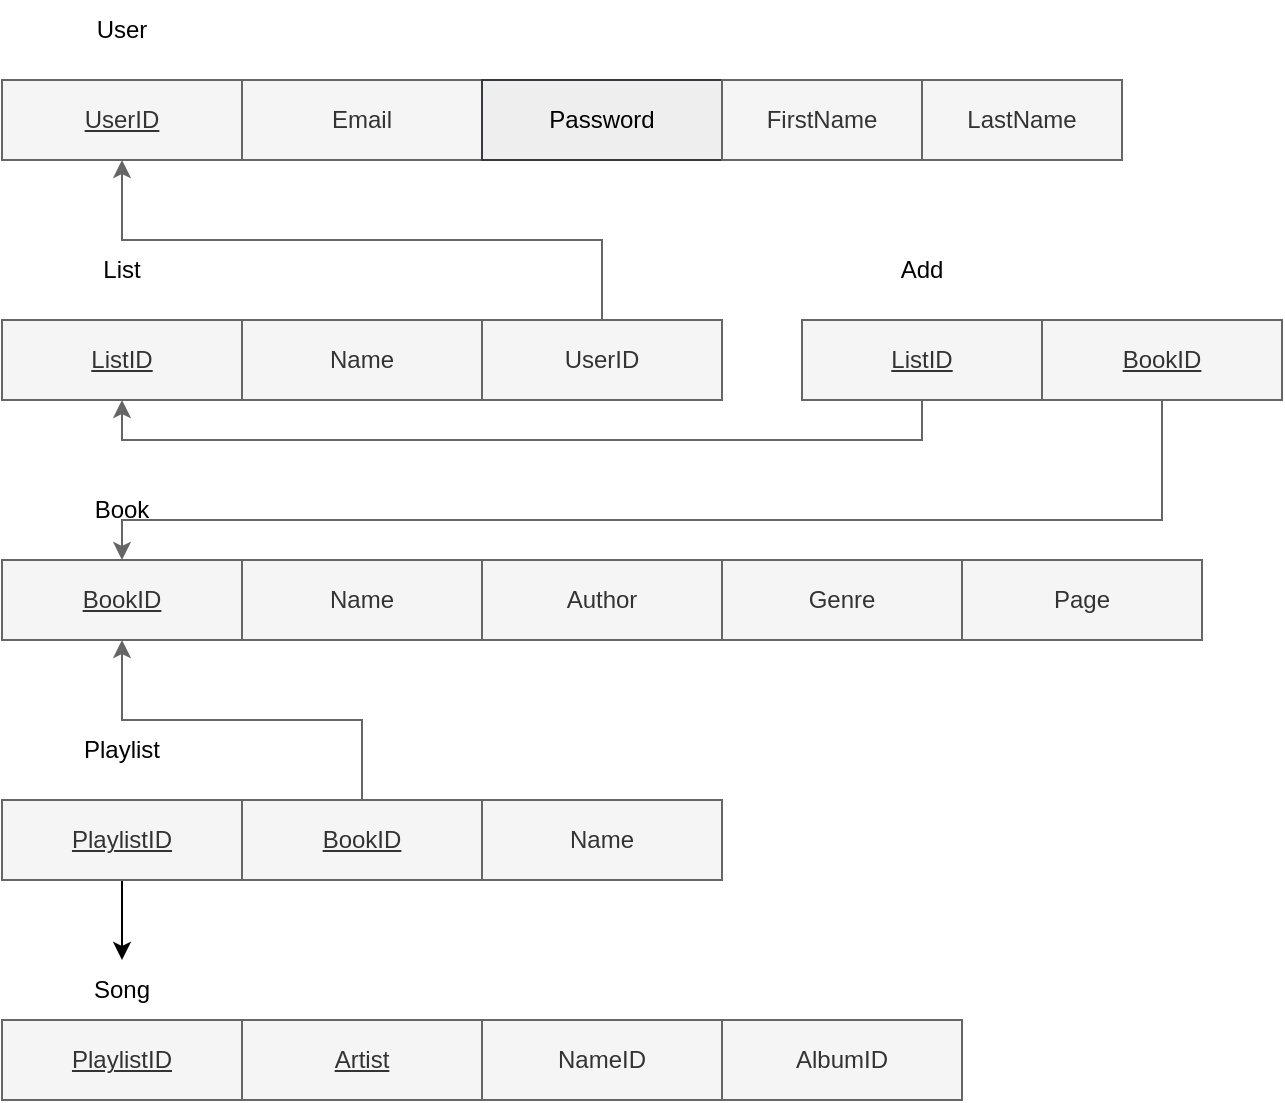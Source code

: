 <mxfile version="21.7.5" type="github">
  <diagram name="Página-1" id="8em8w8y3VOQJkTMZPaJ-">
    <mxGraphModel dx="839" dy="446" grid="1" gridSize="10" guides="1" tooltips="1" connect="1" arrows="1" fold="1" page="1" pageScale="1" pageWidth="827" pageHeight="1169" math="0" shadow="0">
      <root>
        <mxCell id="0" />
        <mxCell id="1" parent="0" />
        <mxCell id="TRQr2jrMH7pnlZeJg-85-1" value="&lt;u&gt;UserID&lt;/u&gt;" style="rounded=0;whiteSpace=wrap;html=1;fillColor=#f5f5f5;fontColor=#333333;strokeColor=#666666;" parent="1" vertex="1">
          <mxGeometry x="93" y="160" width="120" height="40" as="geometry" />
        </mxCell>
        <mxCell id="TRQr2jrMH7pnlZeJg-85-9" value="Email" style="rounded=0;whiteSpace=wrap;html=1;fillColor=#f5f5f5;fontColor=#333333;strokeColor=#666666;" parent="1" vertex="1">
          <mxGeometry x="213" y="160" width="120" height="40" as="geometry" />
        </mxCell>
        <mxCell id="TRQr2jrMH7pnlZeJg-85-10" value="User" style="text;html=1;align=center;verticalAlign=middle;whiteSpace=wrap;rounded=0;" parent="1" vertex="1">
          <mxGeometry x="93" y="120" width="120" height="30" as="geometry" />
        </mxCell>
        <mxCell id="TRQr2jrMH7pnlZeJg-85-11" value="Password" style="rounded=0;whiteSpace=wrap;html=1;fillColor=#eeeeee;strokeColor=#36393d;" parent="1" vertex="1">
          <mxGeometry x="333" y="160" width="120" height="40" as="geometry" />
        </mxCell>
        <mxCell id="TRQr2jrMH7pnlZeJg-85-12" value="FirstName" style="rounded=0;whiteSpace=wrap;html=1;fillColor=#f5f5f5;fontColor=#333333;strokeColor=#666666;" parent="1" vertex="1">
          <mxGeometry x="453" y="160" width="100" height="40" as="geometry" />
        </mxCell>
        <mxCell id="TRQr2jrMH7pnlZeJg-85-13" value="LastName" style="rounded=0;whiteSpace=wrap;html=1;fillColor=#f5f5f5;fontColor=#333333;strokeColor=#666666;" parent="1" vertex="1">
          <mxGeometry x="553" y="160" width="100" height="40" as="geometry" />
        </mxCell>
        <mxCell id="TRQr2jrMH7pnlZeJg-85-15" value="&lt;u&gt;ListID&lt;/u&gt;" style="rounded=0;whiteSpace=wrap;html=1;fillColor=#f5f5f5;fontColor=#333333;strokeColor=#666666;" parent="1" vertex="1">
          <mxGeometry x="93" y="280" width="120" height="40" as="geometry" />
        </mxCell>
        <mxCell id="TRQr2jrMH7pnlZeJg-85-16" value="Name" style="rounded=0;whiteSpace=wrap;html=1;fillColor=#f5f5f5;fontColor=#333333;strokeColor=#666666;" parent="1" vertex="1">
          <mxGeometry x="213" y="280" width="120" height="40" as="geometry" />
        </mxCell>
        <mxCell id="TRQr2jrMH7pnlZeJg-85-17" value="List" style="text;html=1;align=center;verticalAlign=middle;whiteSpace=wrap;rounded=0;" parent="1" vertex="1">
          <mxGeometry x="93" y="240" width="120" height="30" as="geometry" />
        </mxCell>
        <mxCell id="TRQr2jrMH7pnlZeJg-85-40" value="" style="edgeStyle=orthogonalEdgeStyle;rounded=0;orthogonalLoop=1;jettySize=auto;html=1;entryX=0.5;entryY=1;entryDx=0;entryDy=0;fillColor=#f5f5f5;strokeColor=#666666;" parent="1" source="TRQr2jrMH7pnlZeJg-85-18" target="TRQr2jrMH7pnlZeJg-85-1" edge="1">
          <mxGeometry relative="1" as="geometry">
            <mxPoint x="153" y="210" as="targetPoint" />
            <Array as="points">
              <mxPoint x="393" y="240" />
              <mxPoint x="153" y="240" />
            </Array>
          </mxGeometry>
        </mxCell>
        <mxCell id="TRQr2jrMH7pnlZeJg-85-18" value="UserID" style="rounded=0;whiteSpace=wrap;html=1;fillColor=#f5f5f5;fontColor=#333333;strokeColor=#666666;" parent="1" vertex="1">
          <mxGeometry x="333" y="280" width="120" height="40" as="geometry" />
        </mxCell>
        <mxCell id="TRQr2jrMH7pnlZeJg-85-21" value="&lt;u&gt;BookID&lt;/u&gt;" style="rounded=0;whiteSpace=wrap;html=1;fillColor=#f5f5f5;fontColor=#333333;strokeColor=#666666;" parent="1" vertex="1">
          <mxGeometry x="93" y="400" width="120" height="40" as="geometry" />
        </mxCell>
        <mxCell id="TRQr2jrMH7pnlZeJg-85-22" value="Name" style="rounded=0;whiteSpace=wrap;html=1;fillColor=#f5f5f5;fontColor=#333333;strokeColor=#666666;" parent="1" vertex="1">
          <mxGeometry x="213" y="400" width="120" height="40" as="geometry" />
        </mxCell>
        <mxCell id="TRQr2jrMH7pnlZeJg-85-23" value="Book" style="text;html=1;align=center;verticalAlign=middle;whiteSpace=wrap;rounded=0;" parent="1" vertex="1">
          <mxGeometry x="93" y="360" width="120" height="30" as="geometry" />
        </mxCell>
        <mxCell id="TRQr2jrMH7pnlZeJg-85-24" value="Author" style="rounded=0;whiteSpace=wrap;html=1;fillColor=#f5f5f5;fontColor=#333333;strokeColor=#666666;" parent="1" vertex="1">
          <mxGeometry x="333" y="400" width="120" height="40" as="geometry" />
        </mxCell>
        <mxCell id="TRQr2jrMH7pnlZeJg-85-25" value="Genre" style="rounded=0;whiteSpace=wrap;html=1;fillColor=#f5f5f5;fontColor=#333333;strokeColor=#666666;" parent="1" vertex="1">
          <mxGeometry x="453" y="400" width="120" height="40" as="geometry" />
        </mxCell>
        <mxCell id="TRQr2jrMH7pnlZeJg-85-26" value="Page" style="rounded=0;whiteSpace=wrap;html=1;fillColor=#f5f5f5;fontColor=#333333;strokeColor=#666666;" parent="1" vertex="1">
          <mxGeometry x="573" y="400" width="120" height="40" as="geometry" />
        </mxCell>
        <mxCell id="lLViMfBe0DMVaWLhn5B8-6" value="" style="edgeStyle=orthogonalEdgeStyle;rounded=0;orthogonalLoop=1;jettySize=auto;html=1;" edge="1" parent="1" source="TRQr2jrMH7pnlZeJg-85-28" target="lLViMfBe0DMVaWLhn5B8-4">
          <mxGeometry relative="1" as="geometry" />
        </mxCell>
        <mxCell id="TRQr2jrMH7pnlZeJg-85-28" value="&lt;u&gt;PlaylistID&lt;/u&gt;" style="rounded=0;whiteSpace=wrap;html=1;fillColor=#f5f5f5;fontColor=#333333;strokeColor=#666666;" parent="1" vertex="1">
          <mxGeometry x="93" y="520" width="120" height="40" as="geometry" />
        </mxCell>
        <mxCell id="TRQr2jrMH7pnlZeJg-85-44" style="edgeStyle=orthogonalEdgeStyle;rounded=0;orthogonalLoop=1;jettySize=auto;html=1;entryX=0.5;entryY=1;entryDx=0;entryDy=0;fillColor=#f5f5f5;strokeColor=#666666;" parent="1" source="TRQr2jrMH7pnlZeJg-85-29" target="TRQr2jrMH7pnlZeJg-85-21" edge="1">
          <mxGeometry relative="1" as="geometry" />
        </mxCell>
        <mxCell id="TRQr2jrMH7pnlZeJg-85-29" value="&lt;u&gt;BookID&lt;/u&gt;" style="rounded=0;whiteSpace=wrap;html=1;fillColor=#f5f5f5;fontColor=#333333;strokeColor=#666666;" parent="1" vertex="1">
          <mxGeometry x="213" y="520" width="120" height="40" as="geometry" />
        </mxCell>
        <mxCell id="TRQr2jrMH7pnlZeJg-85-30" value="Playlist" style="text;html=1;align=center;verticalAlign=middle;whiteSpace=wrap;rounded=0;" parent="1" vertex="1">
          <mxGeometry x="93" y="480" width="120" height="30" as="geometry" />
        </mxCell>
        <mxCell id="TRQr2jrMH7pnlZeJg-85-31" value="Name" style="rounded=0;whiteSpace=wrap;html=1;fillColor=#f5f5f5;fontColor=#333333;strokeColor=#666666;" parent="1" vertex="1">
          <mxGeometry x="333" y="520" width="120" height="40" as="geometry" />
        </mxCell>
        <mxCell id="TRQr2jrMH7pnlZeJg-85-41" value="" style="edgeStyle=orthogonalEdgeStyle;rounded=0;orthogonalLoop=1;jettySize=auto;html=1;entryX=0.5;entryY=1;entryDx=0;entryDy=0;exitX=0.5;exitY=1;exitDx=0;exitDy=0;fillColor=#f5f5f5;strokeColor=#666666;" parent="1" source="TRQr2jrMH7pnlZeJg-85-35" target="TRQr2jrMH7pnlZeJg-85-15" edge="1">
          <mxGeometry relative="1" as="geometry">
            <mxPoint x="553" y="340" as="sourcePoint" />
            <mxPoint x="153" y="340" as="targetPoint" />
            <Array as="points">
              <mxPoint x="553" y="340" />
              <mxPoint x="153" y="340" />
            </Array>
          </mxGeometry>
        </mxCell>
        <mxCell id="TRQr2jrMH7pnlZeJg-85-35" value="&lt;u&gt;ListID&lt;/u&gt;" style="rounded=0;whiteSpace=wrap;html=1;fillColor=#f5f5f5;fontColor=#333333;strokeColor=#666666;" parent="1" vertex="1">
          <mxGeometry x="493" y="280" width="120" height="40" as="geometry" />
        </mxCell>
        <mxCell id="TRQr2jrMH7pnlZeJg-85-43" style="edgeStyle=orthogonalEdgeStyle;rounded=0;orthogonalLoop=1;jettySize=auto;html=1;fillColor=#f5f5f5;strokeColor=#666666;" parent="1" source="TRQr2jrMH7pnlZeJg-85-36" target="TRQr2jrMH7pnlZeJg-85-21" edge="1">
          <mxGeometry relative="1" as="geometry">
            <Array as="points">
              <mxPoint x="673" y="380" />
              <mxPoint x="153" y="380" />
            </Array>
          </mxGeometry>
        </mxCell>
        <mxCell id="TRQr2jrMH7pnlZeJg-85-36" value="&lt;u&gt;BookID&lt;/u&gt;" style="rounded=0;whiteSpace=wrap;html=1;fillColor=#f5f5f5;fontColor=#333333;strokeColor=#666666;" parent="1" vertex="1">
          <mxGeometry x="613" y="280" width="120" height="40" as="geometry" />
        </mxCell>
        <mxCell id="TRQr2jrMH7pnlZeJg-85-37" value="Add" style="text;html=1;align=center;verticalAlign=middle;whiteSpace=wrap;rounded=0;" parent="1" vertex="1">
          <mxGeometry x="493" y="240" width="120" height="30" as="geometry" />
        </mxCell>
        <mxCell id="lLViMfBe0DMVaWLhn5B8-1" value="&lt;u&gt;PlaylistID&lt;/u&gt;" style="rounded=0;whiteSpace=wrap;html=1;fillColor=#f5f5f5;fontColor=#333333;strokeColor=#666666;" vertex="1" parent="1">
          <mxGeometry x="93" y="630" width="120" height="40" as="geometry" />
        </mxCell>
        <mxCell id="lLViMfBe0DMVaWLhn5B8-2" value="&lt;u&gt;Artist&lt;/u&gt;" style="rounded=0;whiteSpace=wrap;html=1;fillColor=#f5f5f5;fontColor=#333333;strokeColor=#666666;" vertex="1" parent="1">
          <mxGeometry x="213" y="630" width="120" height="40" as="geometry" />
        </mxCell>
        <mxCell id="lLViMfBe0DMVaWLhn5B8-3" value="NameID" style="rounded=0;whiteSpace=wrap;html=1;fillColor=#f5f5f5;fontColor=#333333;strokeColor=#666666;" vertex="1" parent="1">
          <mxGeometry x="333" y="630" width="120" height="40" as="geometry" />
        </mxCell>
        <mxCell id="lLViMfBe0DMVaWLhn5B8-4" value="Song" style="text;html=1;align=center;verticalAlign=middle;whiteSpace=wrap;rounded=0;" vertex="1" parent="1">
          <mxGeometry x="93" y="600" width="120" height="30" as="geometry" />
        </mxCell>
        <mxCell id="lLViMfBe0DMVaWLhn5B8-5" value="AlbumID" style="rounded=0;whiteSpace=wrap;html=1;fillColor=#f5f5f5;fontColor=#333333;strokeColor=#666666;" vertex="1" parent="1">
          <mxGeometry x="453" y="630" width="120" height="40" as="geometry" />
        </mxCell>
      </root>
    </mxGraphModel>
  </diagram>
</mxfile>
